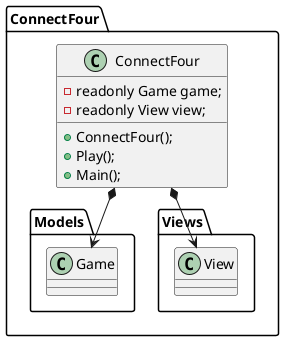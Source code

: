 @startuml

package ConnectFour {
  class ConnectFour{
    - readonly Game game;
    - readonly View view;
    + ConnectFour();
    + Play();
    + Main();
  }
}

class ConnectFour.Models.Game{}
class ConnectFour.Views.View{}
ConnectFour.ConnectFour *-down-> View
ConnectFour.ConnectFour *-down-> Game

@enduml